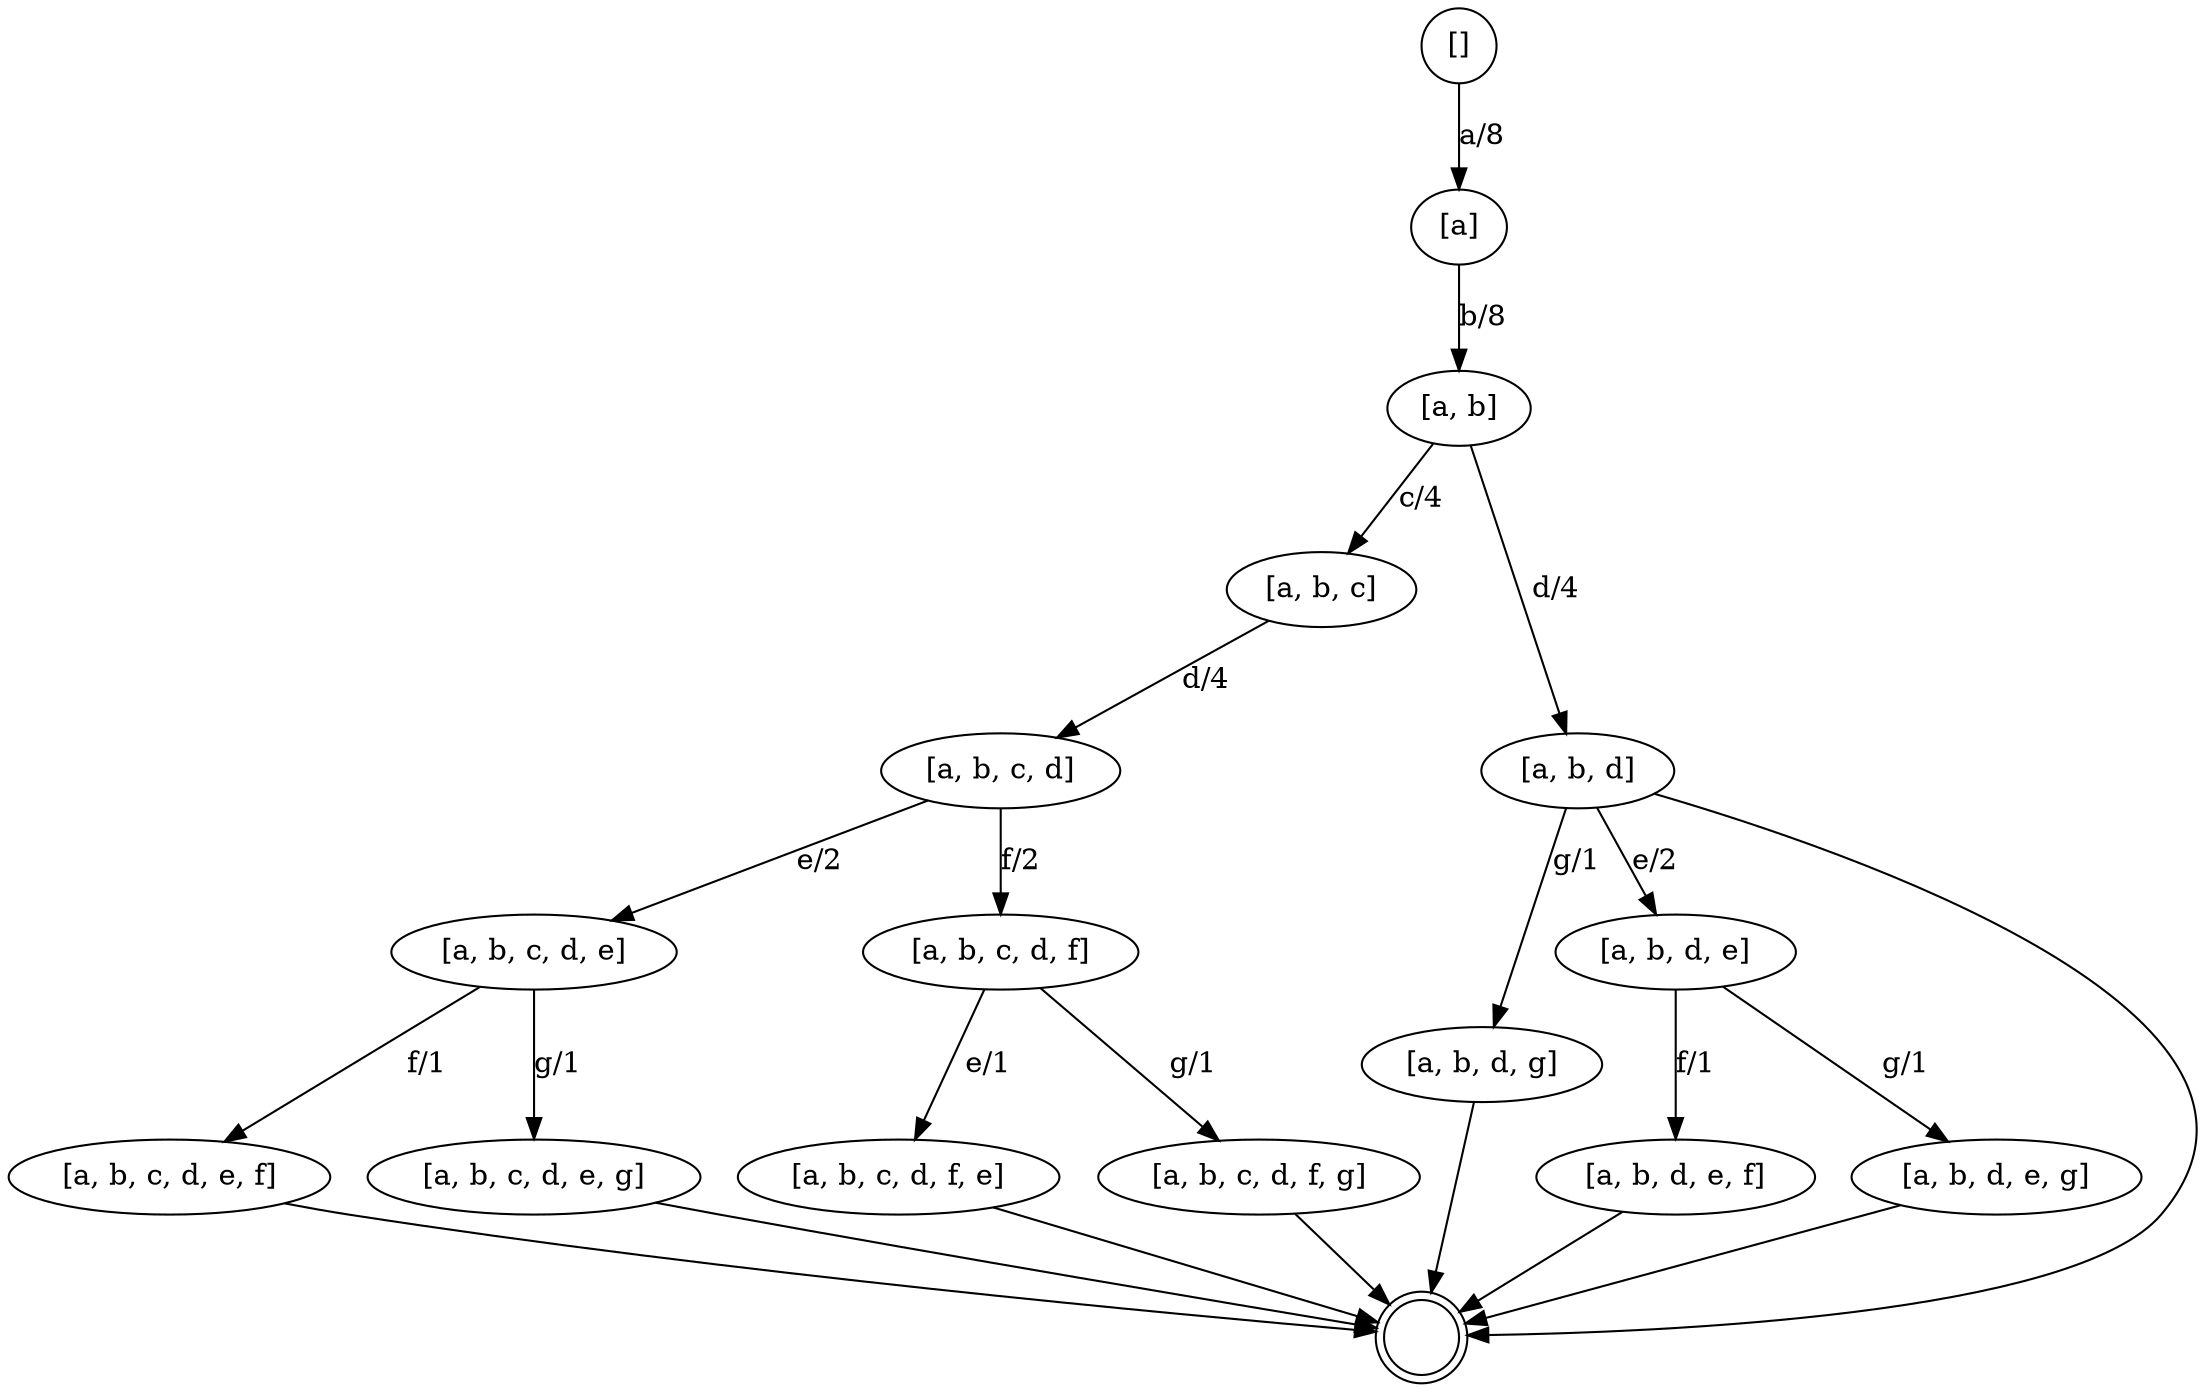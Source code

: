 digraph G {
    node [width=0.5];
xb4b230 [label="[]"]
xb4b180 [label="[a]"]
xb4aec0 [label="[a, b]"]
xb4b288 [label="[a, b, c]"]
xb4b2e0 [label="[a, b, c, d]"]
xb4b390 [label="[a, b, c, d, e]"]
xb4b338 [label="[a, b, c, d, e, f]"]
xb4b440 [label="[a, b, c, d, e, g]"]
xb4b5a0 [label="[a, b, c, d, f]"]
xb4b4f0 [label="[a, b, c, d, f, e]"]
xb4b5f8 [label="[a, b, c, d, f, g]"]
xb4b078 [label="[a, b, d]"]
xb4af18 [label="[a, b, d, g]"]
xb4af70 [label="[a, b, d, e]"]
xb4afc8 [label="[a, b, d, e, f]"]
xb4b020 [label="[a, b, d, e, g]"]
xb4b0d0 [label="",peripheries=2]
xb4b230 -> xb4b180 [label="a/8"]
xb4b180 -> xb4aec0 [label="b/8"]
xb4aec0 -> xb4b288 [label="c/4"]
xb4b288 -> xb4b2e0 [label="d/4"]
xb4b2e0 -> xb4b390 [label="e/2"]
xb4b390 -> xb4b338 [label="f/1"]
xb4b390 -> xb4b440 [label="g/1"]
xb4b2e0 -> xb4b5a0 [label="f/2"]
xb4b5a0 -> xb4b4f0 [label="e/1"]
xb4b5a0 -> xb4b5f8 [label="g/1"]
xb4aec0 -> xb4b078 [label="d/4"]
xb4b078 -> xb4af18 [label="g/1"]
xb4b078 -> xb4af70 [label="e/2"]
xb4af70 -> xb4afc8 [label="f/1"]
xb4af70 -> xb4b020 [label="g/1"]
xb4b338 -> xb4b0d0 [label=""]
xb4b440 -> xb4b0d0 [label=""]
xb4b4f0 -> xb4b0d0 [label=""]
xb4b5f8 -> xb4b0d0 [label=""]
xb4b078 -> xb4b0d0 [label=""]
xb4af18 -> xb4b0d0 [label=""]
xb4afc8 -> xb4b0d0 [label=""]
xb4b020 -> xb4b0d0 [label=""]
}
